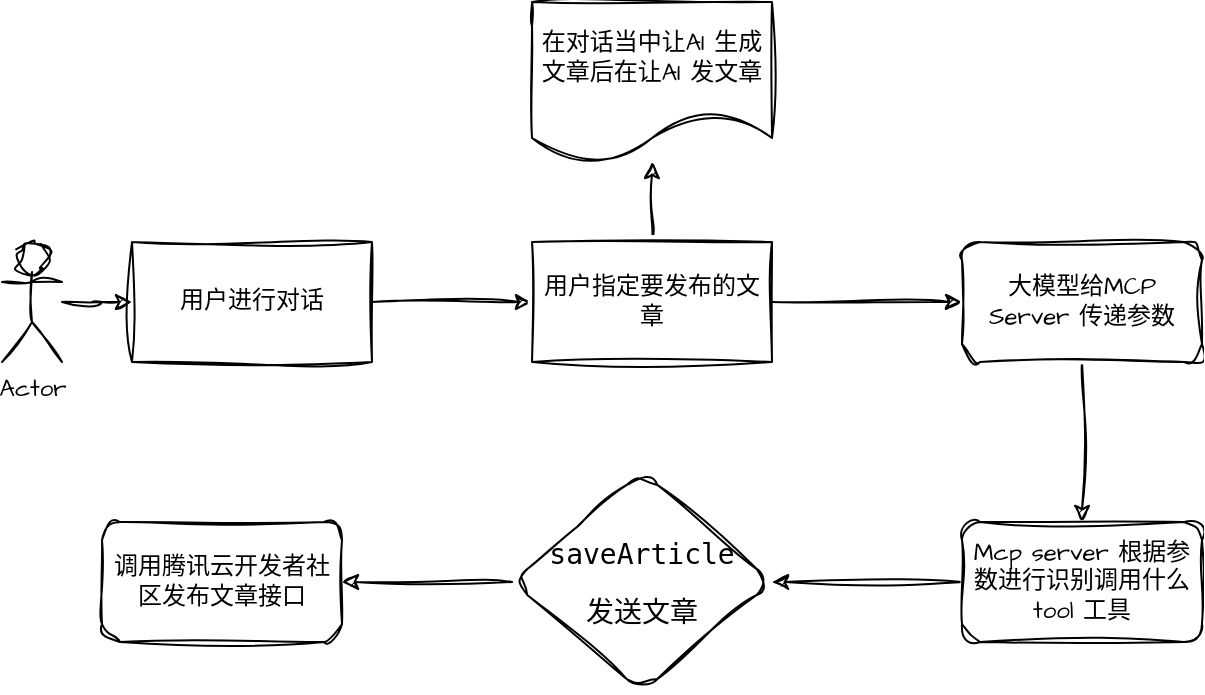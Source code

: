 <mxfile version="27.0.1">
  <diagram name="第 1 页" id="a59_mRO20u16pT3-JY0b">
    <mxGraphModel dx="1143" dy="1929" grid="1" gridSize="10" guides="1" tooltips="1" connect="1" arrows="1" fold="1" page="1" pageScale="1" pageWidth="827" pageHeight="1169" math="0" shadow="0">
      <root>
        <mxCell id="0" />
        <mxCell id="1" parent="0" />
        <mxCell id="4EKpftJKXzv8cCOooOyJ-5" value="" style="edgeStyle=orthogonalEdgeStyle;rounded=0;sketch=1;hachureGap=4;jiggle=2;curveFitting=1;orthogonalLoop=1;jettySize=auto;html=1;fontFamily=Architects Daughter;fontSource=https%3A%2F%2Ffonts.googleapis.com%2Fcss%3Ffamily%3DArchitects%2BDaughter;" edge="1" parent="1" source="4EKpftJKXzv8cCOooOyJ-1" target="4EKpftJKXzv8cCOooOyJ-4">
          <mxGeometry relative="1" as="geometry" />
        </mxCell>
        <mxCell id="4EKpftJKXzv8cCOooOyJ-1" value="Actor" style="shape=umlActor;verticalLabelPosition=bottom;verticalAlign=top;html=1;outlineConnect=0;sketch=1;hachureGap=4;jiggle=2;curveFitting=1;fontFamily=Architects Daughter;fontSource=https%3A%2F%2Ffonts.googleapis.com%2Fcss%3Ffamily%3DArchitects%2BDaughter;" vertex="1" parent="1">
          <mxGeometry x="110" y="110" width="30" height="60" as="geometry" />
        </mxCell>
        <mxCell id="4EKpftJKXzv8cCOooOyJ-7" value="" style="edgeStyle=orthogonalEdgeStyle;rounded=0;sketch=1;hachureGap=4;jiggle=2;curveFitting=1;orthogonalLoop=1;jettySize=auto;html=1;fontFamily=Architects Daughter;fontSource=https%3A%2F%2Ffonts.googleapis.com%2Fcss%3Ffamily%3DArchitects%2BDaughter;" edge="1" parent="1" source="4EKpftJKXzv8cCOooOyJ-4" target="4EKpftJKXzv8cCOooOyJ-6">
          <mxGeometry relative="1" as="geometry" />
        </mxCell>
        <mxCell id="4EKpftJKXzv8cCOooOyJ-4" value="用户进行对话" style="whiteSpace=wrap;html=1;fontFamily=Architects Daughter;verticalAlign=middle;sketch=1;hachureGap=4;jiggle=2;curveFitting=1;fontSource=https%3A%2F%2Ffonts.googleapis.com%2Fcss%3Ffamily%3DArchitects%2BDaughter;fillStyle=auto;align=center;labelBackgroundColor=none;labelBorderColor=none;textShadow=0;" vertex="1" parent="1">
          <mxGeometry x="175" y="110" width="120" height="60" as="geometry" />
        </mxCell>
        <mxCell id="4EKpftJKXzv8cCOooOyJ-9" value="" style="edgeStyle=orthogonalEdgeStyle;rounded=0;sketch=1;hachureGap=4;jiggle=2;curveFitting=1;orthogonalLoop=1;jettySize=auto;html=1;fontFamily=Architects Daughter;fontSource=https%3A%2F%2Ffonts.googleapis.com%2Fcss%3Ffamily%3DArchitects%2BDaughter;" edge="1" parent="1" source="4EKpftJKXzv8cCOooOyJ-6" target="4EKpftJKXzv8cCOooOyJ-8">
          <mxGeometry relative="1" as="geometry" />
        </mxCell>
        <mxCell id="4EKpftJKXzv8cCOooOyJ-21" value="" style="edgeStyle=orthogonalEdgeStyle;rounded=0;sketch=1;hachureGap=4;jiggle=2;curveFitting=1;orthogonalLoop=1;jettySize=auto;html=1;fontFamily=Architects Daughter;fontSource=https%3A%2F%2Ffonts.googleapis.com%2Fcss%3Ffamily%3DArchitects%2BDaughter;" edge="1" parent="1" source="4EKpftJKXzv8cCOooOyJ-6" target="4EKpftJKXzv8cCOooOyJ-20">
          <mxGeometry relative="1" as="geometry" />
        </mxCell>
        <mxCell id="4EKpftJKXzv8cCOooOyJ-6" value="用户指定要发布的文章" style="whiteSpace=wrap;html=1;fontFamily=Architects Daughter;verticalAlign=middle;sketch=1;hachureGap=4;jiggle=2;curveFitting=1;fontSource=https%3A%2F%2Ffonts.googleapis.com%2Fcss%3Ffamily%3DArchitects%2BDaughter;fillStyle=auto;align=center;labelBackgroundColor=none;labelBorderColor=none;textShadow=0;" vertex="1" parent="1">
          <mxGeometry x="375" y="110" width="120" height="60" as="geometry" />
        </mxCell>
        <mxCell id="4EKpftJKXzv8cCOooOyJ-13" value="" style="edgeStyle=orthogonalEdgeStyle;rounded=0;sketch=1;hachureGap=4;jiggle=2;curveFitting=1;orthogonalLoop=1;jettySize=auto;html=1;fontFamily=Architects Daughter;fontSource=https%3A%2F%2Ffonts.googleapis.com%2Fcss%3Ffamily%3DArchitects%2BDaughter;" edge="1" parent="1" source="4EKpftJKXzv8cCOooOyJ-8" target="4EKpftJKXzv8cCOooOyJ-12">
          <mxGeometry relative="1" as="geometry" />
        </mxCell>
        <mxCell id="4EKpftJKXzv8cCOooOyJ-8" value="大模型给MCP Server 传递参数" style="rounded=1;whiteSpace=wrap;html=1;fontFamily=Architects Daughter;sketch=1;hachureGap=4;jiggle=2;curveFitting=1;fontSource=https%3A%2F%2Ffonts.googleapis.com%2Fcss%3Ffamily%3DArchitects%2BDaughter;fillStyle=auto;labelBackgroundColor=none;labelBorderColor=none;" vertex="1" parent="1">
          <mxGeometry x="590" y="110" width="120" height="60" as="geometry" />
        </mxCell>
        <mxCell id="4EKpftJKXzv8cCOooOyJ-17" value="" style="edgeStyle=orthogonalEdgeStyle;rounded=0;sketch=1;hachureGap=4;jiggle=2;curveFitting=1;orthogonalLoop=1;jettySize=auto;html=1;fontFamily=Architects Daughter;fontSource=https%3A%2F%2Ffonts.googleapis.com%2Fcss%3Ffamily%3DArchitects%2BDaughter;" edge="1" parent="1" source="4EKpftJKXzv8cCOooOyJ-12" target="4EKpftJKXzv8cCOooOyJ-16">
          <mxGeometry relative="1" as="geometry" />
        </mxCell>
        <mxCell id="4EKpftJKXzv8cCOooOyJ-12" value="Mcp server 根据参数进行识别调用什么tool 工具" style="whiteSpace=wrap;html=1;fontFamily=Architects Daughter;rounded=1;sketch=1;hachureGap=4;jiggle=2;curveFitting=1;fontSource=https%3A%2F%2Ffonts.googleapis.com%2Fcss%3Ffamily%3DArchitects%2BDaughter;fillStyle=auto;labelBackgroundColor=none;labelBorderColor=none;" vertex="1" parent="1">
          <mxGeometry x="590" y="250" width="120" height="60" as="geometry" />
        </mxCell>
        <mxCell id="4EKpftJKXzv8cCOooOyJ-19" value="" style="edgeStyle=orthogonalEdgeStyle;rounded=0;sketch=1;hachureGap=4;jiggle=2;curveFitting=1;orthogonalLoop=1;jettySize=auto;html=1;fontFamily=Architects Daughter;fontSource=https%3A%2F%2Ffonts.googleapis.com%2Fcss%3Ffamily%3DArchitects%2BDaughter;" edge="1" parent="1" source="4EKpftJKXzv8cCOooOyJ-16" target="4EKpftJKXzv8cCOooOyJ-18">
          <mxGeometry relative="1" as="geometry" />
        </mxCell>
        <mxCell id="4EKpftJKXzv8cCOooOyJ-16" value="&lt;div style=&quot;&quot;&gt;&lt;pre style=&quot;&quot;&gt;&lt;font style=&quot;color: light-dark(rgb(0, 0, 0), rgb(255, 0, 0)); font-size: 14px;&quot;&gt;saveArticle&lt;/font&gt;&lt;/pre&gt;&lt;pre style=&quot;&quot;&gt;&lt;font style=&quot;color: light-dark(rgb(0, 0, 0), rgb(255, 0, 0)); font-size: 14px;&quot;&gt;发送文章&lt;/font&gt;&lt;/pre&gt;&lt;/div&gt;" style="rhombus;whiteSpace=wrap;html=1;fontFamily=Architects Daughter;rounded=1;sketch=1;hachureGap=4;jiggle=2;curveFitting=1;fontSource=https%3A%2F%2Ffonts.googleapis.com%2Fcss%3Ffamily%3DArchitects%2BDaughter;fillStyle=auto;labelBackgroundColor=none;labelBorderColor=none;fontColor=light-dark(default, #da1b1b);" vertex="1" parent="1">
          <mxGeometry x="365" y="225" width="130" height="110" as="geometry" />
        </mxCell>
        <mxCell id="4EKpftJKXzv8cCOooOyJ-18" value="&lt;font style=&quot;color: light-dark(rgb(0, 0, 0), rgb(255, 255, 255));&quot;&gt;调用腾讯云开发者社区发布文章接口&lt;/font&gt;" style="rounded=1;whiteSpace=wrap;html=1;fontFamily=Architects Daughter;fontColor=light-dark(default, #da1b1b);sketch=1;hachureGap=4;jiggle=2;curveFitting=1;fontSource=https%3A%2F%2Ffonts.googleapis.com%2Fcss%3Ffamily%3DArchitects%2BDaughter;fillStyle=auto;labelBackgroundColor=none;labelBorderColor=none;" vertex="1" parent="1">
          <mxGeometry x="160" y="250" width="120" height="60" as="geometry" />
        </mxCell>
        <mxCell id="4EKpftJKXzv8cCOooOyJ-20" value="在对话当中让AI 生成文章后在让AI 发文章" style="shape=document;whiteSpace=wrap;html=1;boundedLbl=1;fontFamily=Architects Daughter;sketch=1;hachureGap=4;jiggle=2;curveFitting=1;fontSource=https%3A%2F%2Ffonts.googleapis.com%2Fcss%3Ffamily%3DArchitects%2BDaughter;fillStyle=auto;labelBackgroundColor=none;labelBorderColor=none;" vertex="1" parent="1">
          <mxGeometry x="375" y="-10" width="120" height="80" as="geometry" />
        </mxCell>
      </root>
    </mxGraphModel>
  </diagram>
</mxfile>
